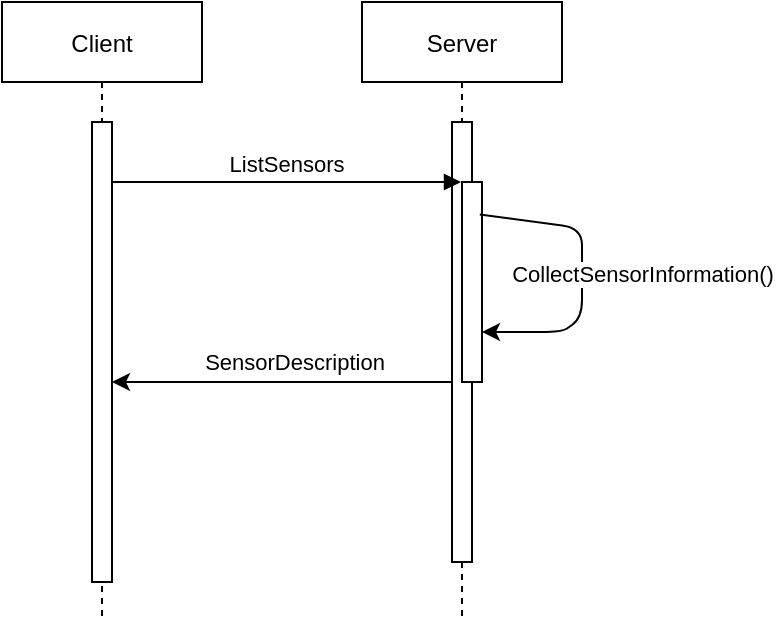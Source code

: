 <mxfile version="14.4.3" type="device"><diagram id="kgpKYQtTHZ0yAKxKKP6v" name="Page-1"><mxGraphModel dx="748" dy="562" grid="1" gridSize="10" guides="1" tooltips="1" connect="1" arrows="1" fold="1" page="1" pageScale="1" pageWidth="850" pageHeight="1100" math="0" shadow="0"><root><mxCell id="0"/><mxCell id="1" parent="0"/><mxCell id="3nuBFxr9cyL0pnOWT2aG-1" value="Client" style="shape=umlLifeline;perimeter=lifelinePerimeter;container=1;collapsible=0;recursiveResize=0;rounded=0;shadow=0;strokeWidth=1;" parent="1" vertex="1"><mxGeometry x="120" y="80" width="100" height="310" as="geometry"/></mxCell><mxCell id="3nuBFxr9cyL0pnOWT2aG-2" value="" style="points=[];perimeter=orthogonalPerimeter;rounded=0;shadow=0;strokeWidth=1;" parent="3nuBFxr9cyL0pnOWT2aG-1" vertex="1"><mxGeometry x="45" y="60" width="10" height="230" as="geometry"/></mxCell><mxCell id="3nuBFxr9cyL0pnOWT2aG-5" value="Server" style="shape=umlLifeline;perimeter=lifelinePerimeter;container=1;collapsible=0;recursiveResize=0;rounded=0;shadow=0;strokeWidth=1;" parent="1" vertex="1"><mxGeometry x="300" y="80" width="100" height="310" as="geometry"/></mxCell><mxCell id="3nuBFxr9cyL0pnOWT2aG-6" value="" style="points=[];perimeter=orthogonalPerimeter;rounded=0;shadow=0;strokeWidth=1;" parent="3nuBFxr9cyL0pnOWT2aG-5" vertex="1"><mxGeometry x="45" y="60" width="10" height="220" as="geometry"/></mxCell><mxCell id="3nuBFxr9cyL0pnOWT2aG-8" value="ListSensors" style="verticalAlign=bottom;endArrow=block;shadow=0;strokeWidth=1;" parent="1" source="3nuBFxr9cyL0pnOWT2aG-2" target="3nuBFxr9cyL0pnOWT2aG-5" edge="1"><mxGeometry relative="1" as="geometry"><mxPoint x="275" y="160" as="sourcePoint"/><mxPoint x="343" y="167" as="targetPoint"/><Array as="points"><mxPoint x="250" y="170"/></Array></mxGeometry></mxCell><mxCell id="Ptuh9p7ewjDz3yxvlIle-2" value="" style="rounded=0;whiteSpace=wrap;html=1;" vertex="1" parent="1"><mxGeometry x="350" y="170" width="10" height="100" as="geometry"/></mxCell><mxCell id="Ptuh9p7ewjDz3yxvlIle-3" value="" style="endArrow=classic;html=1;" edge="1" parent="1" source="3nuBFxr9cyL0pnOWT2aG-6" target="3nuBFxr9cyL0pnOWT2aG-2"><mxGeometry width="50" height="50" relative="1" as="geometry"><mxPoint x="330" y="370" as="sourcePoint"/><mxPoint x="250" y="310" as="targetPoint"/><Array as="points"><mxPoint x="280" y="270"/></Array></mxGeometry></mxCell><mxCell id="Ptuh9p7ewjDz3yxvlIle-8" value="SensorDescription" style="edgeLabel;html=1;align=center;verticalAlign=middle;resizable=0;points=[];" vertex="1" connectable="0" parent="Ptuh9p7ewjDz3yxvlIle-3"><mxGeometry x="-0.065" y="4" relative="1" as="geometry"><mxPoint y="-14" as="offset"/></mxGeometry></mxCell><mxCell id="Ptuh9p7ewjDz3yxvlIle-4" value="" style="endArrow=classic;html=1;exitX=0.89;exitY=0.163;exitDx=0;exitDy=0;entryX=1;entryY=0.75;entryDx=0;entryDy=0;exitPerimeter=0;" edge="1" parent="1" source="Ptuh9p7ewjDz3yxvlIle-2" target="Ptuh9p7ewjDz3yxvlIle-2"><mxGeometry width="50" height="50" relative="1" as="geometry"><mxPoint x="430" y="240" as="sourcePoint"/><mxPoint x="480" y="190" as="targetPoint"/><Array as="points"><mxPoint x="410" y="193"/><mxPoint x="410" y="210"/><mxPoint x="410" y="238"/><mxPoint x="400" y="245"/></Array></mxGeometry></mxCell><mxCell id="Ptuh9p7ewjDz3yxvlIle-6" value="CollectSensorInformation()" style="edgeLabel;html=1;align=center;verticalAlign=middle;resizable=0;points=[];" vertex="1" connectable="0" parent="Ptuh9p7ewjDz3yxvlIle-4"><mxGeometry x="0.259" y="-3" relative="1" as="geometry"><mxPoint x="33" y="-19.03" as="offset"/></mxGeometry></mxCell></root></mxGraphModel></diagram></mxfile>
